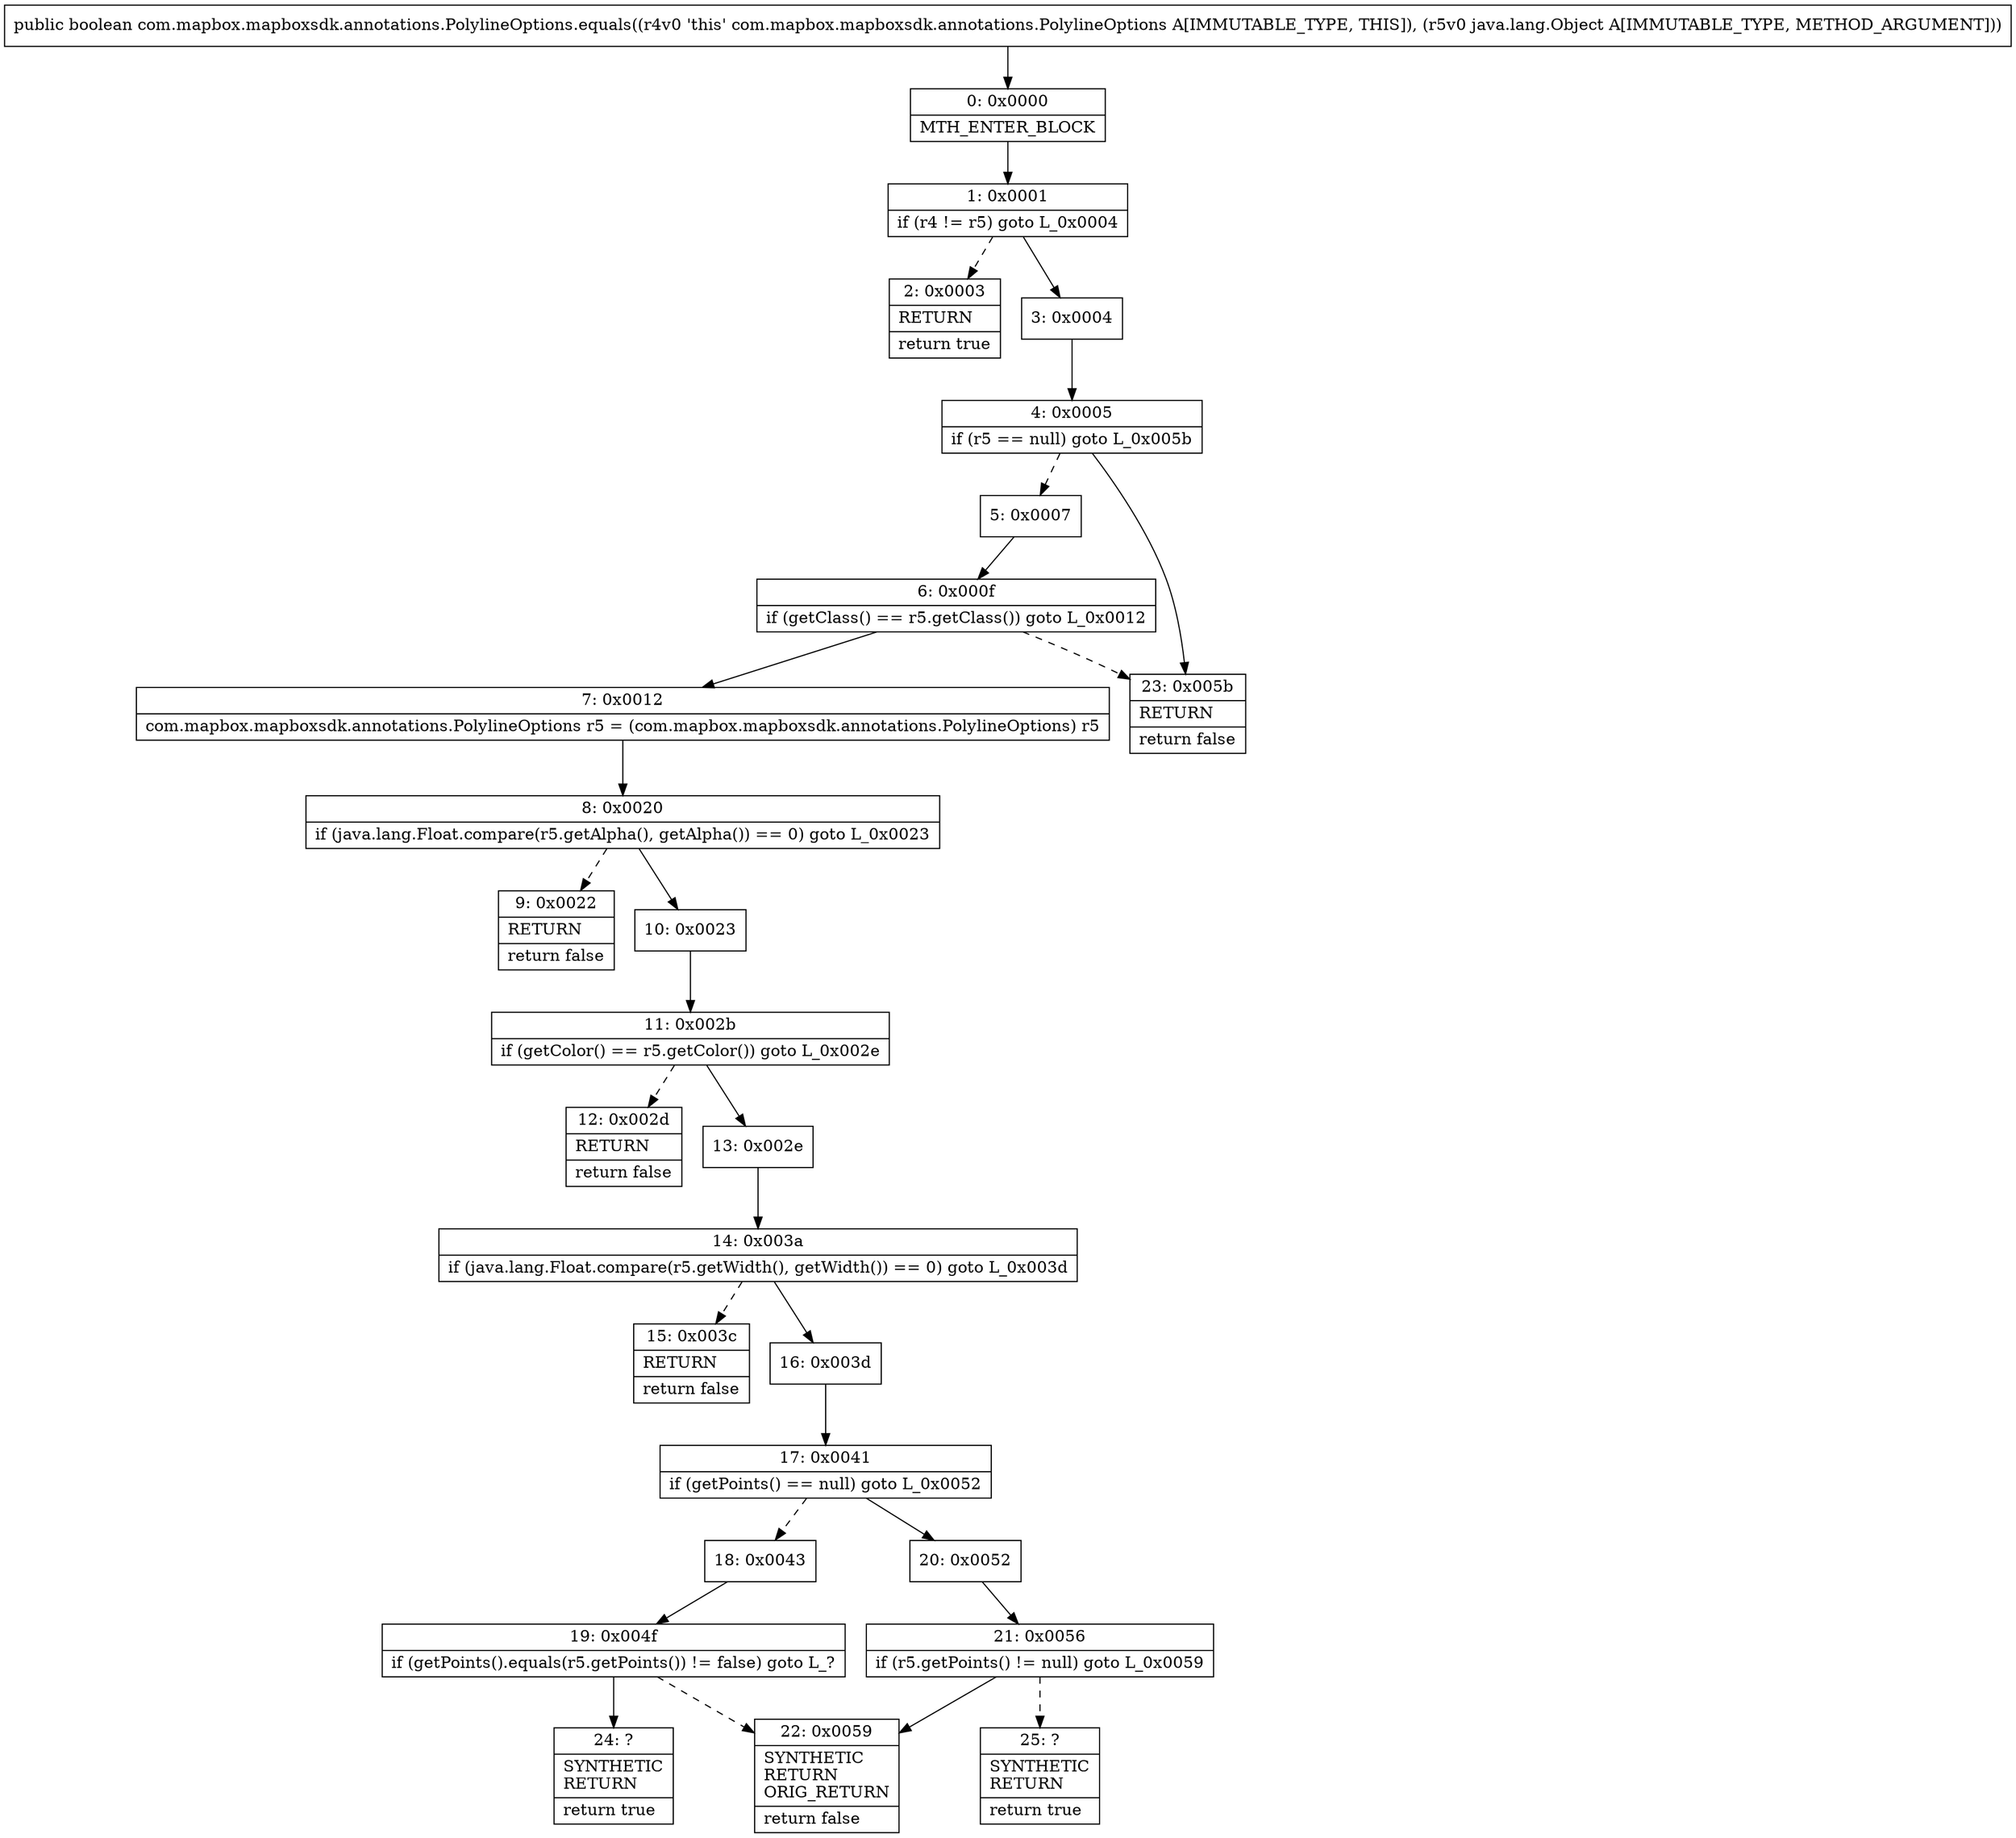 digraph "CFG forcom.mapbox.mapboxsdk.annotations.PolylineOptions.equals(Ljava\/lang\/Object;)Z" {
Node_0 [shape=record,label="{0\:\ 0x0000|MTH_ENTER_BLOCK\l}"];
Node_1 [shape=record,label="{1\:\ 0x0001|if (r4 != r5) goto L_0x0004\l}"];
Node_2 [shape=record,label="{2\:\ 0x0003|RETURN\l|return true\l}"];
Node_3 [shape=record,label="{3\:\ 0x0004}"];
Node_4 [shape=record,label="{4\:\ 0x0005|if (r5 == null) goto L_0x005b\l}"];
Node_5 [shape=record,label="{5\:\ 0x0007}"];
Node_6 [shape=record,label="{6\:\ 0x000f|if (getClass() == r5.getClass()) goto L_0x0012\l}"];
Node_7 [shape=record,label="{7\:\ 0x0012|com.mapbox.mapboxsdk.annotations.PolylineOptions r5 = (com.mapbox.mapboxsdk.annotations.PolylineOptions) r5\l}"];
Node_8 [shape=record,label="{8\:\ 0x0020|if (java.lang.Float.compare(r5.getAlpha(), getAlpha()) == 0) goto L_0x0023\l}"];
Node_9 [shape=record,label="{9\:\ 0x0022|RETURN\l|return false\l}"];
Node_10 [shape=record,label="{10\:\ 0x0023}"];
Node_11 [shape=record,label="{11\:\ 0x002b|if (getColor() == r5.getColor()) goto L_0x002e\l}"];
Node_12 [shape=record,label="{12\:\ 0x002d|RETURN\l|return false\l}"];
Node_13 [shape=record,label="{13\:\ 0x002e}"];
Node_14 [shape=record,label="{14\:\ 0x003a|if (java.lang.Float.compare(r5.getWidth(), getWidth()) == 0) goto L_0x003d\l}"];
Node_15 [shape=record,label="{15\:\ 0x003c|RETURN\l|return false\l}"];
Node_16 [shape=record,label="{16\:\ 0x003d}"];
Node_17 [shape=record,label="{17\:\ 0x0041|if (getPoints() == null) goto L_0x0052\l}"];
Node_18 [shape=record,label="{18\:\ 0x0043}"];
Node_19 [shape=record,label="{19\:\ 0x004f|if (getPoints().equals(r5.getPoints()) != false) goto L_?\l}"];
Node_20 [shape=record,label="{20\:\ 0x0052}"];
Node_21 [shape=record,label="{21\:\ 0x0056|if (r5.getPoints() != null) goto L_0x0059\l}"];
Node_22 [shape=record,label="{22\:\ 0x0059|SYNTHETIC\lRETURN\lORIG_RETURN\l|return false\l}"];
Node_23 [shape=record,label="{23\:\ 0x005b|RETURN\l|return false\l}"];
Node_24 [shape=record,label="{24\:\ ?|SYNTHETIC\lRETURN\l|return true\l}"];
Node_25 [shape=record,label="{25\:\ ?|SYNTHETIC\lRETURN\l|return true\l}"];
MethodNode[shape=record,label="{public boolean com.mapbox.mapboxsdk.annotations.PolylineOptions.equals((r4v0 'this' com.mapbox.mapboxsdk.annotations.PolylineOptions A[IMMUTABLE_TYPE, THIS]), (r5v0 java.lang.Object A[IMMUTABLE_TYPE, METHOD_ARGUMENT])) }"];
MethodNode -> Node_0;
Node_0 -> Node_1;
Node_1 -> Node_2[style=dashed];
Node_1 -> Node_3;
Node_3 -> Node_4;
Node_4 -> Node_5[style=dashed];
Node_4 -> Node_23;
Node_5 -> Node_6;
Node_6 -> Node_7;
Node_6 -> Node_23[style=dashed];
Node_7 -> Node_8;
Node_8 -> Node_9[style=dashed];
Node_8 -> Node_10;
Node_10 -> Node_11;
Node_11 -> Node_12[style=dashed];
Node_11 -> Node_13;
Node_13 -> Node_14;
Node_14 -> Node_15[style=dashed];
Node_14 -> Node_16;
Node_16 -> Node_17;
Node_17 -> Node_18[style=dashed];
Node_17 -> Node_20;
Node_18 -> Node_19;
Node_19 -> Node_22[style=dashed];
Node_19 -> Node_24;
Node_20 -> Node_21;
Node_21 -> Node_22;
Node_21 -> Node_25[style=dashed];
}

